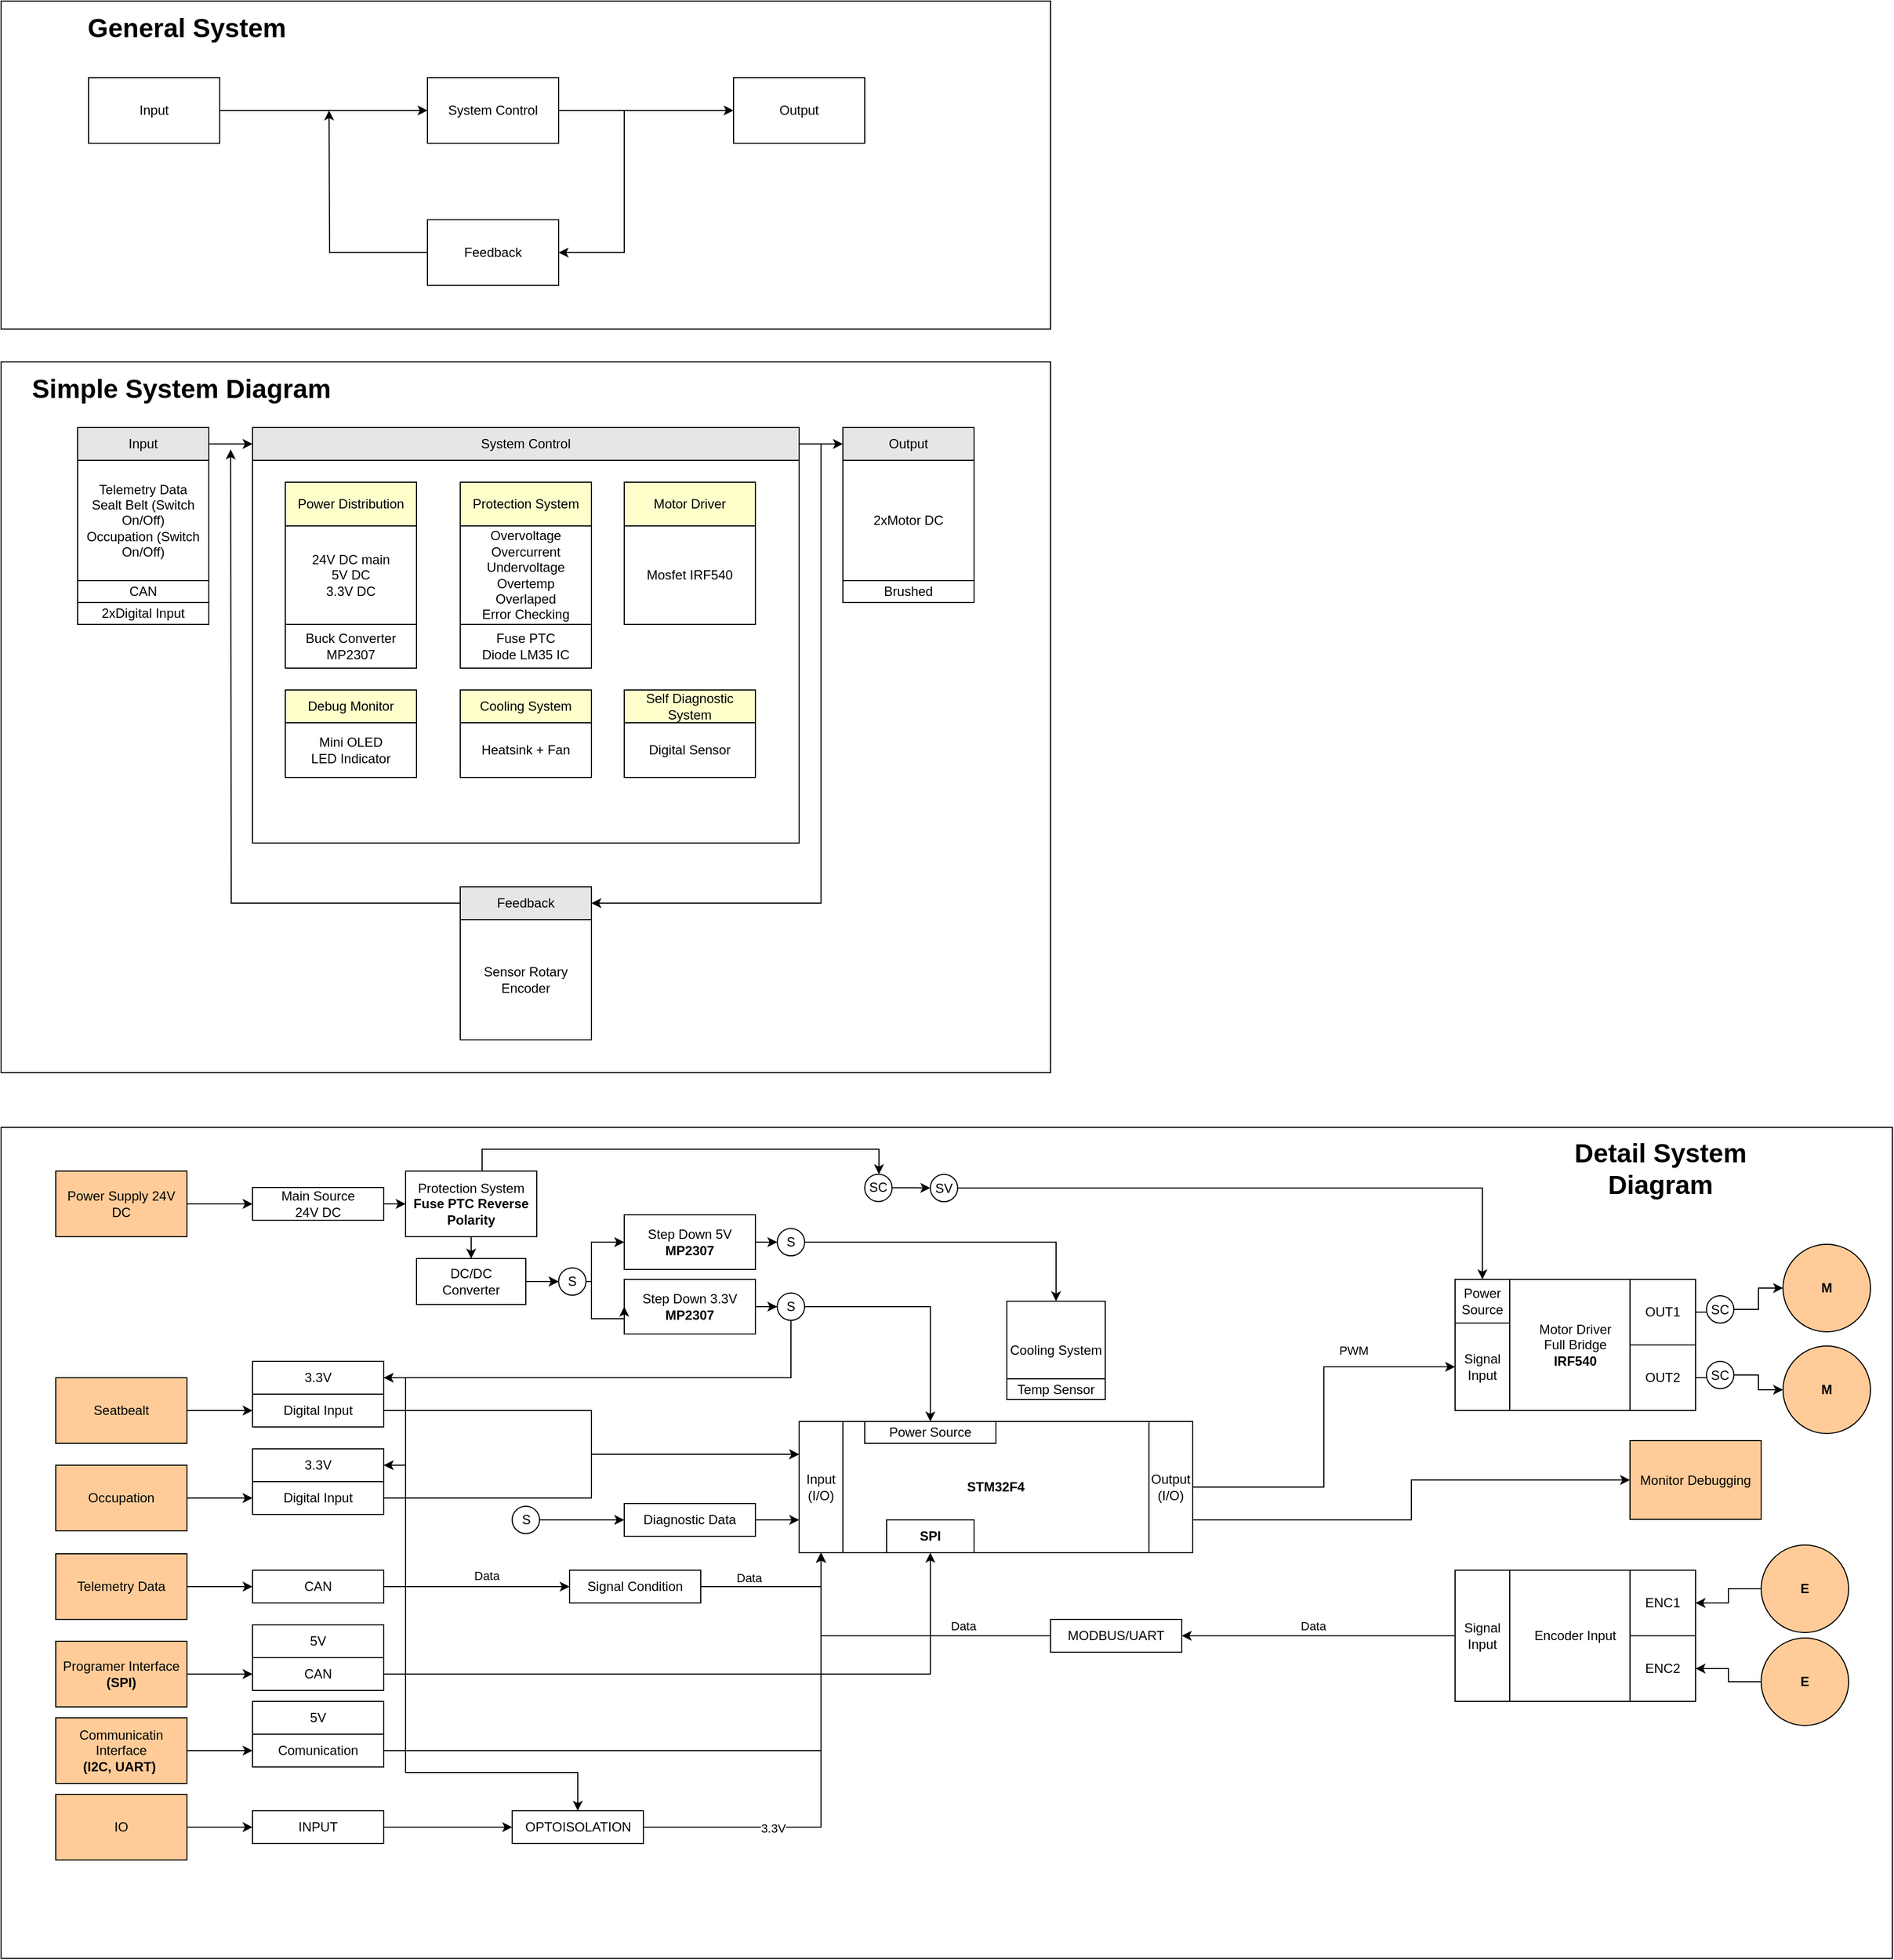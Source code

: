 <mxfile version="28.0.6">
  <diagram name="Page-1" id="41Ni5jZukup1uCENaV6l">
    <mxGraphModel dx="1665" dy="777" grid="1" gridSize="10" guides="1" tooltips="1" connect="1" arrows="1" fold="1" page="1" pageScale="1" pageWidth="850" pageHeight="1100" math="0" shadow="0">
      <root>
        <mxCell id="0" />
        <mxCell id="1" parent="0" />
        <mxCell id="dQ-UanCfNuNo6SUK2G3S-51" value="" style="rounded=0;whiteSpace=wrap;html=1;movable=0;resizable=0;rotatable=0;deletable=0;editable=0;locked=1;connectable=0;" parent="1" vertex="1">
          <mxGeometry y="1030" width="1730" height="760" as="geometry" />
        </mxCell>
        <mxCell id="dQ-UanCfNuNo6SUK2G3S-48" value="" style="rounded=0;whiteSpace=wrap;html=1;" parent="1" vertex="1">
          <mxGeometry width="960" height="300" as="geometry" />
        </mxCell>
        <mxCell id="dQ-UanCfNuNo6SUK2G3S-47" value="" style="rounded=0;whiteSpace=wrap;html=1;" parent="1" vertex="1">
          <mxGeometry y="330" width="960" height="650" as="geometry" />
        </mxCell>
        <mxCell id="dQ-UanCfNuNo6SUK2G3S-27" value="" style="rounded=0;whiteSpace=wrap;html=1;" parent="1" vertex="1">
          <mxGeometry x="230" y="420" width="500" height="350" as="geometry" />
        </mxCell>
        <mxCell id="dQ-UanCfNuNo6SUK2G3S-7" value="" style="edgeStyle=orthogonalEdgeStyle;rounded=0;orthogonalLoop=1;jettySize=auto;html=1;" parent="1" source="dQ-UanCfNuNo6SUK2G3S-1" target="dQ-UanCfNuNo6SUK2G3S-2" edge="1">
          <mxGeometry relative="1" as="geometry" />
        </mxCell>
        <mxCell id="dQ-UanCfNuNo6SUK2G3S-1" value="Input" style="rounded=0;whiteSpace=wrap;html=1;" parent="1" vertex="1">
          <mxGeometry x="80" y="70" width="120" height="60" as="geometry" />
        </mxCell>
        <mxCell id="dQ-UanCfNuNo6SUK2G3S-8" value="" style="edgeStyle=orthogonalEdgeStyle;rounded=0;orthogonalLoop=1;jettySize=auto;html=1;" parent="1" source="dQ-UanCfNuNo6SUK2G3S-2" target="dQ-UanCfNuNo6SUK2G3S-4" edge="1">
          <mxGeometry relative="1" as="geometry" />
        </mxCell>
        <mxCell id="dQ-UanCfNuNo6SUK2G3S-9" style="edgeStyle=orthogonalEdgeStyle;rounded=0;orthogonalLoop=1;jettySize=auto;html=1;entryX=1;entryY=0.5;entryDx=0;entryDy=0;" parent="1" source="dQ-UanCfNuNo6SUK2G3S-2" target="dQ-UanCfNuNo6SUK2G3S-3" edge="1">
          <mxGeometry relative="1" as="geometry">
            <Array as="points">
              <mxPoint x="570" y="100" />
              <mxPoint x="570" y="230" />
            </Array>
          </mxGeometry>
        </mxCell>
        <mxCell id="dQ-UanCfNuNo6SUK2G3S-2" value="System Control" style="rounded=0;whiteSpace=wrap;html=1;" parent="1" vertex="1">
          <mxGeometry x="390" y="70" width="120" height="60" as="geometry" />
        </mxCell>
        <mxCell id="dQ-UanCfNuNo6SUK2G3S-10" style="edgeStyle=orthogonalEdgeStyle;rounded=0;orthogonalLoop=1;jettySize=auto;html=1;" parent="1" source="dQ-UanCfNuNo6SUK2G3S-3" edge="1">
          <mxGeometry relative="1" as="geometry">
            <mxPoint x="300" y="100" as="targetPoint" />
          </mxGeometry>
        </mxCell>
        <mxCell id="dQ-UanCfNuNo6SUK2G3S-3" value="Feedback" style="rounded=0;whiteSpace=wrap;html=1;" parent="1" vertex="1">
          <mxGeometry x="390" y="200" width="120" height="60" as="geometry" />
        </mxCell>
        <mxCell id="dQ-UanCfNuNo6SUK2G3S-4" value="Output" style="rounded=0;whiteSpace=wrap;html=1;" parent="1" vertex="1">
          <mxGeometry x="670" y="70" width="120" height="60" as="geometry" />
        </mxCell>
        <mxCell id="dQ-UanCfNuNo6SUK2G3S-41" style="edgeStyle=orthogonalEdgeStyle;rounded=0;orthogonalLoop=1;jettySize=auto;html=1;entryX=0;entryY=0.5;entryDx=0;entryDy=0;" parent="1" source="dQ-UanCfNuNo6SUK2G3S-11" target="dQ-UanCfNuNo6SUK2G3S-17" edge="1">
          <mxGeometry relative="1" as="geometry" />
        </mxCell>
        <mxCell id="dQ-UanCfNuNo6SUK2G3S-11" value="Input" style="rounded=0;whiteSpace=wrap;html=1;fillColor=#E6E6E6;" parent="1" vertex="1">
          <mxGeometry x="70" y="390" width="120" height="30" as="geometry" />
        </mxCell>
        <mxCell id="dQ-UanCfNuNo6SUK2G3S-12" value="Telemetry Data&lt;div&gt;&lt;div&gt;Sealt Belt (Switch On/Off)&lt;/div&gt;&lt;div&gt;Occupation (Switch On/Off)&lt;/div&gt;&lt;/div&gt;" style="rounded=0;whiteSpace=wrap;html=1;" parent="1" vertex="1">
          <mxGeometry x="70" y="420" width="120" height="110" as="geometry" />
        </mxCell>
        <mxCell id="dQ-UanCfNuNo6SUK2G3S-16" value="CAN" style="rounded=0;whiteSpace=wrap;html=1;" parent="1" vertex="1">
          <mxGeometry x="70" y="530" width="120" height="20" as="geometry" />
        </mxCell>
        <mxCell id="dQ-UanCfNuNo6SUK2G3S-42" style="edgeStyle=orthogonalEdgeStyle;rounded=0;orthogonalLoop=1;jettySize=auto;html=1;entryX=0;entryY=0.5;entryDx=0;entryDy=0;" parent="1" source="dQ-UanCfNuNo6SUK2G3S-17" target="dQ-UanCfNuNo6SUK2G3S-33" edge="1">
          <mxGeometry relative="1" as="geometry" />
        </mxCell>
        <mxCell id="dQ-UanCfNuNo6SUK2G3S-43" style="edgeStyle=orthogonalEdgeStyle;rounded=0;orthogonalLoop=1;jettySize=auto;html=1;entryX=1;entryY=0.5;entryDx=0;entryDy=0;" parent="1" source="dQ-UanCfNuNo6SUK2G3S-17" target="dQ-UanCfNuNo6SUK2G3S-37" edge="1">
          <mxGeometry relative="1" as="geometry">
            <Array as="points">
              <mxPoint x="750" y="405" />
              <mxPoint x="750" y="825" />
            </Array>
          </mxGeometry>
        </mxCell>
        <mxCell id="dQ-UanCfNuNo6SUK2G3S-17" value="System Control" style="rounded=0;whiteSpace=wrap;html=1;fillColor=#E6E6E6;" parent="1" vertex="1">
          <mxGeometry x="230" y="390" width="500" height="30" as="geometry" />
        </mxCell>
        <mxCell id="dQ-UanCfNuNo6SUK2G3S-19" value="Protection System" style="rounded=0;whiteSpace=wrap;html=1;fillColor=#FFFFCC;" parent="1" vertex="1">
          <mxGeometry x="420" y="440" width="120" height="40" as="geometry" />
        </mxCell>
        <mxCell id="dQ-UanCfNuNo6SUK2G3S-22" value="Power Distribution" style="rounded=0;whiteSpace=wrap;html=1;fillColor=#FFFFCC;" parent="1" vertex="1">
          <mxGeometry x="260" y="440" width="120" height="40" as="geometry" />
        </mxCell>
        <mxCell id="dQ-UanCfNuNo6SUK2G3S-23" value="Motor Driver" style="rounded=0;whiteSpace=wrap;html=1;fillColor=#FFFFCC;" parent="1" vertex="1">
          <mxGeometry x="570" y="440" width="120" height="40" as="geometry" />
        </mxCell>
        <mxCell id="dQ-UanCfNuNo6SUK2G3S-24" value="Overvoltage&lt;div&gt;Overcurrent&lt;/div&gt;&lt;div&gt;Undervoltage&lt;/div&gt;&lt;div&gt;Overtemp&lt;/div&gt;&lt;div&gt;Overlaped&lt;/div&gt;&lt;div&gt;Error Checking&lt;/div&gt;" style="rounded=0;whiteSpace=wrap;html=1;" parent="1" vertex="1">
          <mxGeometry x="420" y="480" width="120" height="90" as="geometry" />
        </mxCell>
        <mxCell id="dQ-UanCfNuNo6SUK2G3S-25" value="24V DC main&lt;div&gt;5V DC&lt;/div&gt;&lt;div&gt;3.3V DC&lt;/div&gt;" style="rounded=0;whiteSpace=wrap;html=1;" parent="1" vertex="1">
          <mxGeometry x="260" y="480" width="120" height="90" as="geometry" />
        </mxCell>
        <mxCell id="dQ-UanCfNuNo6SUK2G3S-26" value="Mosfet IRF540" style="rounded=0;whiteSpace=wrap;html=1;" parent="1" vertex="1">
          <mxGeometry x="570" y="480" width="120" height="90" as="geometry" />
        </mxCell>
        <mxCell id="dQ-UanCfNuNo6SUK2G3S-28" value="Buck Converter&lt;div&gt;MP2307&lt;/div&gt;" style="rounded=0;whiteSpace=wrap;html=1;" parent="1" vertex="1">
          <mxGeometry x="260" y="570" width="120" height="40" as="geometry" />
        </mxCell>
        <mxCell id="dQ-UanCfNuNo6SUK2G3S-29" value="Fuse PTC Diode&amp;nbsp;LM35 IC" style="rounded=0;whiteSpace=wrap;html=1;" parent="1" vertex="1">
          <mxGeometry x="420" y="570" width="120" height="40" as="geometry" />
        </mxCell>
        <mxCell id="dQ-UanCfNuNo6SUK2G3S-30" value="2xDigital Input" style="rounded=0;whiteSpace=wrap;html=1;" parent="1" vertex="1">
          <mxGeometry x="70" y="550" width="120" height="20" as="geometry" />
        </mxCell>
        <mxCell id="dQ-UanCfNuNo6SUK2G3S-31" value="Debug Monitor" style="rounded=0;whiteSpace=wrap;html=1;fillColor=#FFFFCC;" parent="1" vertex="1">
          <mxGeometry x="260" y="630" width="120" height="30" as="geometry" />
        </mxCell>
        <mxCell id="dQ-UanCfNuNo6SUK2G3S-32" value="Mini OLED&lt;div&gt;LED Indicator&lt;/div&gt;" style="rounded=0;whiteSpace=wrap;html=1;" parent="1" vertex="1">
          <mxGeometry x="260" y="660" width="120" height="50" as="geometry" />
        </mxCell>
        <mxCell id="dQ-UanCfNuNo6SUK2G3S-33" value="Output" style="rounded=0;whiteSpace=wrap;html=1;fillColor=#E6E6E6;" parent="1" vertex="1">
          <mxGeometry x="770" y="390" width="120" height="30" as="geometry" />
        </mxCell>
        <mxCell id="dQ-UanCfNuNo6SUK2G3S-34" value="2xMotor DC" style="rounded=0;whiteSpace=wrap;html=1;" parent="1" vertex="1">
          <mxGeometry x="770" y="420" width="120" height="110" as="geometry" />
        </mxCell>
        <mxCell id="dQ-UanCfNuNo6SUK2G3S-35" value="Brushed" style="rounded=0;whiteSpace=wrap;html=1;" parent="1" vertex="1">
          <mxGeometry x="770" y="530" width="120" height="20" as="geometry" />
        </mxCell>
        <mxCell id="dQ-UanCfNuNo6SUK2G3S-44" style="edgeStyle=orthogonalEdgeStyle;rounded=0;orthogonalLoop=1;jettySize=auto;html=1;" parent="1" source="dQ-UanCfNuNo6SUK2G3S-37" edge="1">
          <mxGeometry relative="1" as="geometry">
            <mxPoint x="210" y="410" as="targetPoint" />
          </mxGeometry>
        </mxCell>
        <mxCell id="dQ-UanCfNuNo6SUK2G3S-37" value="Feedback" style="rounded=0;whiteSpace=wrap;html=1;fillColor=#E6E6E6;" parent="1" vertex="1">
          <mxGeometry x="420" y="810" width="120" height="30" as="geometry" />
        </mxCell>
        <mxCell id="dQ-UanCfNuNo6SUK2G3S-38" value="Sensor Rotary Encoder" style="rounded=0;whiteSpace=wrap;html=1;" parent="1" vertex="1">
          <mxGeometry x="420" y="840" width="120" height="110" as="geometry" />
        </mxCell>
        <mxCell id="dQ-UanCfNuNo6SUK2G3S-45" value="Cooling System" style="rounded=0;whiteSpace=wrap;html=1;fillColor=#FFFFCC;" parent="1" vertex="1">
          <mxGeometry x="420" y="630" width="120" height="30" as="geometry" />
        </mxCell>
        <mxCell id="dQ-UanCfNuNo6SUK2G3S-46" value="Heatsink + Fan" style="rounded=0;whiteSpace=wrap;html=1;" parent="1" vertex="1">
          <mxGeometry x="420" y="660" width="120" height="50" as="geometry" />
        </mxCell>
        <mxCell id="dQ-UanCfNuNo6SUK2G3S-49" value="&lt;font style=&quot;font-size: 24px;&quot;&gt;General System&lt;/font&gt;" style="text;html=1;align=center;verticalAlign=middle;whiteSpace=wrap;rounded=0;fontStyle=1" parent="1" vertex="1">
          <mxGeometry x="30" y="10" width="280" height="30" as="geometry" />
        </mxCell>
        <mxCell id="dQ-UanCfNuNo6SUK2G3S-50" value="&lt;font style=&quot;font-size: 24px;&quot;&gt;Simple System Diagram&lt;/font&gt;" style="text;html=1;align=center;verticalAlign=middle;whiteSpace=wrap;rounded=0;fontStyle=1" parent="1" vertex="1">
          <mxGeometry x="10" y="340" width="310" height="30" as="geometry" />
        </mxCell>
        <mxCell id="dQ-UanCfNuNo6SUK2G3S-52" value="&lt;font style=&quot;font-size: 24px;&quot;&gt;Detail System Diagram&lt;/font&gt;" style="text;html=1;align=center;verticalAlign=middle;whiteSpace=wrap;rounded=0;fontStyle=1" parent="1" vertex="1">
          <mxGeometry x="1418" y="1035" width="200" height="65" as="geometry" />
        </mxCell>
        <mxCell id="R0GG1tXyhI_jwbyFTIlS-35" style="edgeStyle=orthogonalEdgeStyle;rounded=0;orthogonalLoop=1;jettySize=auto;html=1;entryX=0;entryY=0.25;entryDx=0;entryDy=0;" edge="1" parent="1" source="dQ-UanCfNuNo6SUK2G3S-53" target="dQ-UanCfNuNo6SUK2G3S-63">
          <mxGeometry relative="1" as="geometry" />
        </mxCell>
        <mxCell id="R0GG1tXyhI_jwbyFTIlS-36" style="edgeStyle=orthogonalEdgeStyle;rounded=0;orthogonalLoop=1;jettySize=auto;html=1;entryX=0;entryY=0.25;entryDx=0;entryDy=0;" edge="1" parent="1" source="dQ-UanCfNuNo6SUK2G3S-54" target="dQ-UanCfNuNo6SUK2G3S-63">
          <mxGeometry relative="1" as="geometry" />
        </mxCell>
        <mxCell id="dQ-UanCfNuNo6SUK2G3S-54" value="Digital Input" style="rounded=0;whiteSpace=wrap;html=1;" parent="1" vertex="1">
          <mxGeometry x="230" y="1354" width="120" height="30" as="geometry" />
        </mxCell>
        <mxCell id="dQ-UanCfNuNo6SUK2G3S-66" style="edgeStyle=orthogonalEdgeStyle;rounded=0;orthogonalLoop=1;jettySize=auto;html=1;" parent="1" source="dQ-UanCfNuNo6SUK2G3S-152" target="dQ-UanCfNuNo6SUK2G3S-63" edge="1">
          <mxGeometry relative="1" as="geometry" />
        </mxCell>
        <mxCell id="dQ-UanCfNuNo6SUK2G3S-157" value="Data" style="edgeLabel;html=1;align=center;verticalAlign=middle;resizable=0;points=[];" parent="dQ-UanCfNuNo6SUK2G3S-66" vertex="1" connectable="0">
          <mxGeometry x="-0.379" relative="1" as="geometry">
            <mxPoint y="-8" as="offset" />
          </mxGeometry>
        </mxCell>
        <mxCell id="dQ-UanCfNuNo6SUK2G3S-55" value="CAN" style="rounded=0;whiteSpace=wrap;html=1;" parent="1" vertex="1">
          <mxGeometry x="230" y="1435" width="120" height="30" as="geometry" />
        </mxCell>
        <mxCell id="dQ-UanCfNuNo6SUK2G3S-68" value="Main Source&lt;div&gt;24V DC&lt;/div&gt;" style="rounded=0;whiteSpace=wrap;html=1;" parent="1" vertex="1">
          <mxGeometry x="230" y="1085" width="120" height="30" as="geometry" />
        </mxCell>
        <mxCell id="dQ-UanCfNuNo6SUK2G3S-148" style="edgeStyle=orthogonalEdgeStyle;rounded=0;orthogonalLoop=1;jettySize=auto;html=1;entryX=0.5;entryY=0;entryDx=0;entryDy=0;" parent="1" source="dQ-UanCfNuNo6SUK2G3S-193" target="dQ-UanCfNuNo6SUK2G3S-146" edge="1">
          <mxGeometry relative="1" as="geometry" />
        </mxCell>
        <mxCell id="dQ-UanCfNuNo6SUK2G3S-198" style="edgeStyle=orthogonalEdgeStyle;rounded=0;orthogonalLoop=1;jettySize=auto;html=1;entryX=0;entryY=0.5;entryDx=0;entryDy=0;" parent="1" source="dQ-UanCfNuNo6SUK2G3S-69" target="dQ-UanCfNuNo6SUK2G3S-193" edge="1">
          <mxGeometry relative="1" as="geometry" />
        </mxCell>
        <mxCell id="dQ-UanCfNuNo6SUK2G3S-69" value="Step Down 5V&lt;div&gt;&lt;b&gt;MP2307&lt;/b&gt;&lt;/div&gt;" style="rounded=0;whiteSpace=wrap;html=1;" parent="1" vertex="1">
          <mxGeometry x="570" y="1110" width="120" height="50" as="geometry" />
        </mxCell>
        <mxCell id="R0GG1tXyhI_jwbyFTIlS-51" value="" style="edgeStyle=orthogonalEdgeStyle;rounded=0;orthogonalLoop=1;jettySize=auto;html=1;" edge="1" parent="1" source="dQ-UanCfNuNo6SUK2G3S-70" target="R0GG1tXyhI_jwbyFTIlS-47">
          <mxGeometry relative="1" as="geometry" />
        </mxCell>
        <mxCell id="dQ-UanCfNuNo6SUK2G3S-70" value="Step Down 3.3V&lt;div&gt;&lt;b&gt;MP2307&lt;/b&gt;&lt;/div&gt;" style="rounded=0;whiteSpace=wrap;html=1;" parent="1" vertex="1">
          <mxGeometry x="570" y="1169" width="120" height="50" as="geometry" />
        </mxCell>
        <mxCell id="dQ-UanCfNuNo6SUK2G3S-75" value="" style="group" parent="1" vertex="1" connectable="0">
          <mxGeometry x="730" y="1299" width="360" height="120" as="geometry" />
        </mxCell>
        <mxCell id="dQ-UanCfNuNo6SUK2G3S-60" value="&lt;b&gt;STM32F4&lt;/b&gt;" style="rounded=0;whiteSpace=wrap;html=1;" parent="dQ-UanCfNuNo6SUK2G3S-75" vertex="1">
          <mxGeometry width="360" height="120" as="geometry" />
        </mxCell>
        <mxCell id="dQ-UanCfNuNo6SUK2G3S-63" value="Input (I/O)" style="rounded=0;whiteSpace=wrap;html=1;" parent="dQ-UanCfNuNo6SUK2G3S-75" vertex="1">
          <mxGeometry width="40" height="120" as="geometry" />
        </mxCell>
        <mxCell id="dQ-UanCfNuNo6SUK2G3S-64" value="Output (I/O)" style="rounded=0;whiteSpace=wrap;html=1;" parent="dQ-UanCfNuNo6SUK2G3S-75" vertex="1">
          <mxGeometry x="320" width="40" height="120" as="geometry" />
        </mxCell>
        <mxCell id="dQ-UanCfNuNo6SUK2G3S-67" value="Power Source" style="rounded=0;whiteSpace=wrap;html=1;" parent="dQ-UanCfNuNo6SUK2G3S-75" vertex="1">
          <mxGeometry x="60" width="120" height="20" as="geometry" />
        </mxCell>
        <mxCell id="dQ-UanCfNuNo6SUK2G3S-179" value="&lt;b&gt;SPI&lt;/b&gt;" style="rounded=0;whiteSpace=wrap;html=1;" parent="dQ-UanCfNuNo6SUK2G3S-75" vertex="1">
          <mxGeometry x="80" y="90" width="80" height="30" as="geometry" />
        </mxCell>
        <mxCell id="dQ-UanCfNuNo6SUK2G3S-90" value="" style="group" parent="1" vertex="1" connectable="0">
          <mxGeometry x="1330" y="1169" width="220" height="120" as="geometry" />
        </mxCell>
        <mxCell id="dQ-UanCfNuNo6SUK2G3S-78" value="Motor Driver&lt;div&gt;Full Bridge&lt;/div&gt;&lt;div&gt;&lt;b&gt;IRF540&lt;/b&gt;&lt;/div&gt;" style="rounded=0;whiteSpace=wrap;html=1;" parent="dQ-UanCfNuNo6SUK2G3S-90" vertex="1">
          <mxGeometry width="220" height="120" as="geometry" />
        </mxCell>
        <mxCell id="dQ-UanCfNuNo6SUK2G3S-86" value="OUT1" style="whiteSpace=wrap;html=1;aspect=fixed;" parent="dQ-UanCfNuNo6SUK2G3S-90" vertex="1">
          <mxGeometry x="160" width="60" height="60" as="geometry" />
        </mxCell>
        <mxCell id="dQ-UanCfNuNo6SUK2G3S-87" value="OUT2" style="whiteSpace=wrap;html=1;aspect=fixed;" parent="dQ-UanCfNuNo6SUK2G3S-90" vertex="1">
          <mxGeometry x="160" y="60" width="60" height="60" as="geometry" />
        </mxCell>
        <mxCell id="dQ-UanCfNuNo6SUK2G3S-88" value="Signal Input" style="rounded=0;whiteSpace=wrap;html=1;" parent="dQ-UanCfNuNo6SUK2G3S-90" vertex="1">
          <mxGeometry y="40" width="50" height="80" as="geometry" />
        </mxCell>
        <mxCell id="dQ-UanCfNuNo6SUK2G3S-89" value="Power Source" style="rounded=0;whiteSpace=wrap;html=1;" parent="dQ-UanCfNuNo6SUK2G3S-90" vertex="1">
          <mxGeometry width="50" height="40" as="geometry" />
        </mxCell>
        <mxCell id="dQ-UanCfNuNo6SUK2G3S-103" value="" style="edgeStyle=orthogonalEdgeStyle;rounded=0;orthogonalLoop=1;jettySize=auto;html=1;" parent="1" source="dQ-UanCfNuNo6SUK2G3S-68" target="dQ-UanCfNuNo6SUK2G3S-104" edge="1">
          <mxGeometry relative="1" as="geometry">
            <mxPoint x="350" y="1135" as="sourcePoint" />
            <mxPoint x="520" y="1135" as="targetPoint" />
          </mxGeometry>
        </mxCell>
        <mxCell id="R0GG1tXyhI_jwbyFTIlS-8" style="edgeStyle=orthogonalEdgeStyle;rounded=0;orthogonalLoop=1;jettySize=auto;html=1;entryX=0.5;entryY=0;entryDx=0;entryDy=0;" edge="1" parent="1" source="dQ-UanCfNuNo6SUK2G3S-104" target="R0GG1tXyhI_jwbyFTIlS-7">
          <mxGeometry relative="1" as="geometry" />
        </mxCell>
        <mxCell id="dQ-UanCfNuNo6SUK2G3S-104" value="Protection System&lt;div&gt;&lt;b&gt;Fuse PTC Reverse Polarity&lt;/b&gt;&lt;/div&gt;" style="rounded=0;whiteSpace=wrap;html=1;" parent="1" vertex="1">
          <mxGeometry x="370" y="1070" width="120" height="60" as="geometry" />
        </mxCell>
        <mxCell id="dQ-UanCfNuNo6SUK2G3S-118" style="edgeStyle=orthogonalEdgeStyle;rounded=0;orthogonalLoop=1;jettySize=auto;html=1;exitX=0;exitY=0.5;exitDx=0;exitDy=0;" parent="1" source="dQ-UanCfNuNo6SUK2G3S-107" target="dQ-UanCfNuNo6SUK2G3S-63" edge="1">
          <mxGeometry relative="1" as="geometry" />
        </mxCell>
        <mxCell id="dQ-UanCfNuNo6SUK2G3S-155" value="Data" style="edgeLabel;html=1;align=center;verticalAlign=middle;resizable=0;points=[];" parent="dQ-UanCfNuNo6SUK2G3S-118" vertex="1" connectable="0">
          <mxGeometry x="-0.251" y="4" relative="1" as="geometry">
            <mxPoint x="27" y="-13" as="offset" />
          </mxGeometry>
        </mxCell>
        <mxCell id="dQ-UanCfNuNo6SUK2G3S-107" value="MODBUS/UART" style="rounded=0;whiteSpace=wrap;html=1;" parent="1" vertex="1">
          <mxGeometry x="960" y="1480" width="120" height="30" as="geometry" />
        </mxCell>
        <mxCell id="dQ-UanCfNuNo6SUK2G3S-122" value="" style="group" parent="1" vertex="1" connectable="0">
          <mxGeometry x="1330" y="1435" width="220" height="120" as="geometry" />
        </mxCell>
        <mxCell id="dQ-UanCfNuNo6SUK2G3S-123" value="Encoder Input" style="rounded=0;whiteSpace=wrap;html=1;" parent="dQ-UanCfNuNo6SUK2G3S-122" vertex="1">
          <mxGeometry width="220" height="120" as="geometry" />
        </mxCell>
        <mxCell id="dQ-UanCfNuNo6SUK2G3S-124" value="ENC1" style="whiteSpace=wrap;html=1;aspect=fixed;" parent="dQ-UanCfNuNo6SUK2G3S-122" vertex="1">
          <mxGeometry x="160" width="60" height="60" as="geometry" />
        </mxCell>
        <mxCell id="dQ-UanCfNuNo6SUK2G3S-125" value="ENC2" style="whiteSpace=wrap;html=1;aspect=fixed;" parent="dQ-UanCfNuNo6SUK2G3S-122" vertex="1">
          <mxGeometry x="160" y="60" width="60" height="60" as="geometry" />
        </mxCell>
        <mxCell id="dQ-UanCfNuNo6SUK2G3S-126" value="Signal Input" style="rounded=0;whiteSpace=wrap;html=1;" parent="dQ-UanCfNuNo6SUK2G3S-122" vertex="1">
          <mxGeometry width="50" height="120" as="geometry" />
        </mxCell>
        <mxCell id="dQ-UanCfNuNo6SUK2G3S-131" style="edgeStyle=orthogonalEdgeStyle;rounded=0;orthogonalLoop=1;jettySize=auto;html=1;exitX=0;exitY=0.5;exitDx=0;exitDy=0;" parent="1" source="dQ-UanCfNuNo6SUK2G3S-126" target="dQ-UanCfNuNo6SUK2G3S-107" edge="1">
          <mxGeometry relative="1" as="geometry" />
        </mxCell>
        <mxCell id="dQ-UanCfNuNo6SUK2G3S-156" value="Data" style="edgeLabel;html=1;align=center;verticalAlign=middle;resizable=0;points=[];" parent="dQ-UanCfNuNo6SUK2G3S-131" vertex="1" connectable="0">
          <mxGeometry x="0.039" y="-1" relative="1" as="geometry">
            <mxPoint y="-8" as="offset" />
          </mxGeometry>
        </mxCell>
        <mxCell id="dQ-UanCfNuNo6SUK2G3S-132" value="M" style="ellipse;whiteSpace=wrap;html=1;aspect=fixed;fontStyle=1;fillColor=#FFCC99;" parent="1" vertex="1">
          <mxGeometry x="1630" y="1137" width="80" height="80" as="geometry" />
        </mxCell>
        <mxCell id="dQ-UanCfNuNo6SUK2G3S-135" value="M" style="ellipse;whiteSpace=wrap;html=1;aspect=fixed;fontStyle=1;fillColor=#FFCC99;" parent="1" vertex="1">
          <mxGeometry x="1630" y="1230" width="80" height="80" as="geometry" />
        </mxCell>
        <mxCell id="dQ-UanCfNuNo6SUK2G3S-138" style="edgeStyle=orthogonalEdgeStyle;rounded=0;orthogonalLoop=1;jettySize=auto;html=1;entryX=1;entryY=0.5;entryDx=0;entryDy=0;" parent="1" source="dQ-UanCfNuNo6SUK2G3S-136" target="dQ-UanCfNuNo6SUK2G3S-124" edge="1">
          <mxGeometry relative="1" as="geometry" />
        </mxCell>
        <mxCell id="dQ-UanCfNuNo6SUK2G3S-136" value="E" style="ellipse;whiteSpace=wrap;html=1;aspect=fixed;fontStyle=1;fillColor=#FFCC99;" parent="1" vertex="1">
          <mxGeometry x="1610" y="1412" width="80" height="80" as="geometry" />
        </mxCell>
        <mxCell id="dQ-UanCfNuNo6SUK2G3S-139" style="edgeStyle=orthogonalEdgeStyle;rounded=0;orthogonalLoop=1;jettySize=auto;html=1;exitX=0;exitY=0.5;exitDx=0;exitDy=0;entryX=1;entryY=0.5;entryDx=0;entryDy=0;" parent="1" source="dQ-UanCfNuNo6SUK2G3S-137" target="dQ-UanCfNuNo6SUK2G3S-125" edge="1">
          <mxGeometry relative="1" as="geometry" />
        </mxCell>
        <mxCell id="dQ-UanCfNuNo6SUK2G3S-137" value="E" style="ellipse;whiteSpace=wrap;html=1;aspect=fixed;fontStyle=1;fillColor=#FFCC99;" parent="1" vertex="1">
          <mxGeometry x="1610" y="1497" width="80" height="80" as="geometry" />
        </mxCell>
        <mxCell id="dQ-UanCfNuNo6SUK2G3S-142" style="edgeStyle=orthogonalEdgeStyle;rounded=0;orthogonalLoop=1;jettySize=auto;html=1;" parent="1" source="R0GG1tXyhI_jwbyFTIlS-38" target="dQ-UanCfNuNo6SUK2G3S-132" edge="1">
          <mxGeometry relative="1" as="geometry" />
        </mxCell>
        <mxCell id="dQ-UanCfNuNo6SUK2G3S-143" style="edgeStyle=orthogonalEdgeStyle;rounded=0;orthogonalLoop=1;jettySize=auto;html=1;" parent="1" source="R0GG1tXyhI_jwbyFTIlS-40" target="dQ-UanCfNuNo6SUK2G3S-135" edge="1">
          <mxGeometry relative="1" as="geometry">
            <mxPoint x="1790" y="1369" as="targetPoint" />
          </mxGeometry>
        </mxCell>
        <mxCell id="dQ-UanCfNuNo6SUK2G3S-150" value="" style="group" parent="1" vertex="1" connectable="0">
          <mxGeometry x="920" y="1189" width="90" height="90" as="geometry" />
        </mxCell>
        <mxCell id="dQ-UanCfNuNo6SUK2G3S-146" value="Cooling System" style="whiteSpace=wrap;html=1;aspect=fixed;" parent="dQ-UanCfNuNo6SUK2G3S-150" vertex="1">
          <mxGeometry width="90" height="90" as="geometry" />
        </mxCell>
        <mxCell id="dQ-UanCfNuNo6SUK2G3S-149" value="Temp Sensor" style="rounded=0;whiteSpace=wrap;html=1;" parent="dQ-UanCfNuNo6SUK2G3S-150" vertex="1">
          <mxGeometry y="71" width="90" height="19" as="geometry" />
        </mxCell>
        <mxCell id="dQ-UanCfNuNo6SUK2G3S-153" value="" style="edgeStyle=orthogonalEdgeStyle;rounded=0;orthogonalLoop=1;jettySize=auto;html=1;" parent="1" source="dQ-UanCfNuNo6SUK2G3S-55" target="dQ-UanCfNuNo6SUK2G3S-152" edge="1">
          <mxGeometry relative="1" as="geometry">
            <mxPoint x="350" y="1450" as="sourcePoint" />
            <mxPoint x="750" y="1419" as="targetPoint" />
          </mxGeometry>
        </mxCell>
        <mxCell id="dQ-UanCfNuNo6SUK2G3S-154" value="Data" style="edgeLabel;html=1;align=center;verticalAlign=middle;resizable=0;points=[];" parent="dQ-UanCfNuNo6SUK2G3S-153" vertex="1" connectable="0">
          <mxGeometry x="0.103" y="-1" relative="1" as="geometry">
            <mxPoint y="-11" as="offset" />
          </mxGeometry>
        </mxCell>
        <mxCell id="dQ-UanCfNuNo6SUK2G3S-152" value="Signal Condition" style="rounded=0;whiteSpace=wrap;html=1;" parent="1" vertex="1">
          <mxGeometry x="520" y="1435" width="120" height="30" as="geometry" />
        </mxCell>
        <mxCell id="dQ-UanCfNuNo6SUK2G3S-162" style="edgeStyle=orthogonalEdgeStyle;rounded=0;orthogonalLoop=1;jettySize=auto;html=1;" parent="1" source="dQ-UanCfNuNo6SUK2G3S-158" target="dQ-UanCfNuNo6SUK2G3S-68" edge="1">
          <mxGeometry relative="1" as="geometry" />
        </mxCell>
        <mxCell id="dQ-UanCfNuNo6SUK2G3S-158" value="Power Supply 24V DC" style="rounded=0;whiteSpace=wrap;html=1;fillColor=#FFCC99;" parent="1" vertex="1">
          <mxGeometry x="50" y="1070" width="120" height="60" as="geometry" />
        </mxCell>
        <mxCell id="dQ-UanCfNuNo6SUK2G3S-163" style="edgeStyle=orthogonalEdgeStyle;rounded=0;orthogonalLoop=1;jettySize=auto;html=1;entryX=0;entryY=0.5;entryDx=0;entryDy=0;" parent="1" source="dQ-UanCfNuNo6SUK2G3S-159" target="dQ-UanCfNuNo6SUK2G3S-53" edge="1">
          <mxGeometry relative="1" as="geometry">
            <mxPoint x="220" y="1300" as="targetPoint" />
          </mxGeometry>
        </mxCell>
        <mxCell id="dQ-UanCfNuNo6SUK2G3S-159" value="Seatbealt" style="rounded=0;whiteSpace=wrap;html=1;fillColor=#FFCC99;" parent="1" vertex="1">
          <mxGeometry x="50" y="1259" width="120" height="60" as="geometry" />
        </mxCell>
        <mxCell id="dQ-UanCfNuNo6SUK2G3S-164" style="edgeStyle=orthogonalEdgeStyle;rounded=0;orthogonalLoop=1;jettySize=auto;html=1;entryX=0;entryY=0.5;entryDx=0;entryDy=0;" parent="1" source="dQ-UanCfNuNo6SUK2G3S-160" target="dQ-UanCfNuNo6SUK2G3S-54" edge="1">
          <mxGeometry relative="1" as="geometry" />
        </mxCell>
        <mxCell id="dQ-UanCfNuNo6SUK2G3S-160" value="Occupation" style="rounded=0;whiteSpace=wrap;html=1;fillColor=#FFCC99;" parent="1" vertex="1">
          <mxGeometry x="50" y="1339" width="120" height="60" as="geometry" />
        </mxCell>
        <mxCell id="dQ-UanCfNuNo6SUK2G3S-171" style="edgeStyle=orthogonalEdgeStyle;rounded=0;orthogonalLoop=1;jettySize=auto;html=1;" parent="1" source="dQ-UanCfNuNo6SUK2G3S-161" target="dQ-UanCfNuNo6SUK2G3S-55" edge="1">
          <mxGeometry relative="1" as="geometry" />
        </mxCell>
        <mxCell id="dQ-UanCfNuNo6SUK2G3S-161" value="Telemetry Data" style="rounded=0;whiteSpace=wrap;html=1;fillColor=#FFCC99;" parent="1" vertex="1">
          <mxGeometry x="50" y="1420" width="120" height="60" as="geometry" />
        </mxCell>
        <mxCell id="dQ-UanCfNuNo6SUK2G3S-172" value="Monitor Debugging" style="rounded=0;whiteSpace=wrap;html=1;fillColor=#FFCC99;" parent="1" vertex="1">
          <mxGeometry x="1490" y="1316.5" width="120" height="72" as="geometry" />
        </mxCell>
        <mxCell id="R0GG1tXyhI_jwbyFTIlS-61" value="" style="edgeStyle=orthogonalEdgeStyle;rounded=0;orthogonalLoop=1;jettySize=auto;html=1;" edge="1" parent="1" source="dQ-UanCfNuNo6SUK2G3S-174" target="R0GG1tXyhI_jwbyFTIlS-54">
          <mxGeometry relative="1" as="geometry" />
        </mxCell>
        <mxCell id="dQ-UanCfNuNo6SUK2G3S-174" value="Programer Interface&lt;div&gt;&lt;b&gt;(SPI)&lt;/b&gt;&lt;/div&gt;" style="rounded=0;whiteSpace=wrap;html=1;fillColor=#FFCC99;" parent="1" vertex="1">
          <mxGeometry x="50" y="1500" width="120" height="60" as="geometry" />
        </mxCell>
        <mxCell id="dQ-UanCfNuNo6SUK2G3S-175" style="edgeStyle=orthogonalEdgeStyle;rounded=0;orthogonalLoop=1;jettySize=auto;html=1;exitX=1;exitY=0.75;exitDx=0;exitDy=0;entryX=0;entryY=0.5;entryDx=0;entryDy=0;" parent="1" source="dQ-UanCfNuNo6SUK2G3S-64" target="dQ-UanCfNuNo6SUK2G3S-172" edge="1">
          <mxGeometry relative="1" as="geometry" />
        </mxCell>
        <mxCell id="dQ-UanCfNuNo6SUK2G3S-183" value="Self Diagnostic System" style="rounded=0;whiteSpace=wrap;html=1;fillColor=#FFFFCC;" parent="1" vertex="1">
          <mxGeometry x="570" y="630" width="120" height="30" as="geometry" />
        </mxCell>
        <mxCell id="dQ-UanCfNuNo6SUK2G3S-184" value="Digital Sensor" style="rounded=0;whiteSpace=wrap;html=1;" parent="1" vertex="1">
          <mxGeometry x="570" y="660" width="120" height="50" as="geometry" />
        </mxCell>
        <mxCell id="dQ-UanCfNuNo6SUK2G3S-191" value="" style="edgeStyle=orthogonalEdgeStyle;rounded=0;orthogonalLoop=1;jettySize=auto;html=1;exitX=0.5;exitY=0;exitDx=0;exitDy=0;" parent="1" source="dQ-UanCfNuNo6SUK2G3S-104" target="dQ-UanCfNuNo6SUK2G3S-189" edge="1">
          <mxGeometry relative="1" as="geometry">
            <mxPoint x="440" y="1105" as="sourcePoint" />
            <mxPoint x="1285" y="1169" as="targetPoint" />
            <Array as="points">
              <mxPoint x="440" y="1050" />
              <mxPoint x="803" y="1050" />
            </Array>
          </mxGeometry>
        </mxCell>
        <mxCell id="dQ-UanCfNuNo6SUK2G3S-192" style="edgeStyle=orthogonalEdgeStyle;rounded=0;orthogonalLoop=1;jettySize=auto;html=1;" parent="1" source="R0GG1tXyhI_jwbyFTIlS-43" target="dQ-UanCfNuNo6SUK2G3S-89" edge="1">
          <mxGeometry relative="1" as="geometry" />
        </mxCell>
        <mxCell id="dQ-UanCfNuNo6SUK2G3S-189" value="SC" style="ellipse;whiteSpace=wrap;html=1;aspect=fixed;" parent="1" vertex="1">
          <mxGeometry x="790" y="1072.83" width="25" height="25" as="geometry" />
        </mxCell>
        <mxCell id="dQ-UanCfNuNo6SUK2G3S-193" value="S" style="ellipse;whiteSpace=wrap;html=1;aspect=fixed;" parent="1" vertex="1">
          <mxGeometry x="710" y="1122.5" width="25" height="25" as="geometry" />
        </mxCell>
        <mxCell id="dQ-UanCfNuNo6SUK2G3S-216" style="edgeStyle=orthogonalEdgeStyle;rounded=0;orthogonalLoop=1;jettySize=auto;html=1;entryX=0;entryY=0.75;entryDx=0;entryDy=0;" parent="1" source="dQ-UanCfNuNo6SUK2G3S-209" target="dQ-UanCfNuNo6SUK2G3S-63" edge="1">
          <mxGeometry relative="1" as="geometry" />
        </mxCell>
        <mxCell id="dQ-UanCfNuNo6SUK2G3S-209" value="Diagnostic Data" style="rounded=0;whiteSpace=wrap;html=1;" parent="1" vertex="1">
          <mxGeometry x="570" y="1374" width="120" height="30" as="geometry" />
        </mxCell>
        <mxCell id="dQ-UanCfNuNo6SUK2G3S-214" value="" style="edgeStyle=orthogonalEdgeStyle;rounded=0;orthogonalLoop=1;jettySize=auto;html=1;" parent="1" source="dQ-UanCfNuNo6SUK2G3S-212" target="dQ-UanCfNuNo6SUK2G3S-209" edge="1">
          <mxGeometry relative="1" as="geometry" />
        </mxCell>
        <mxCell id="dQ-UanCfNuNo6SUK2G3S-212" value="S" style="ellipse;whiteSpace=wrap;html=1;aspect=fixed;" parent="1" vertex="1">
          <mxGeometry x="467.5" y="1376.5" width="25" height="25" as="geometry" />
        </mxCell>
        <mxCell id="R0GG1tXyhI_jwbyFTIlS-3" style="edgeStyle=orthogonalEdgeStyle;rounded=0;orthogonalLoop=1;jettySize=auto;html=1;entryX=0;entryY=0.5;entryDx=0;entryDy=0;" edge="1" parent="1" source="dQ-UanCfNuNo6SUK2G3S-64" target="dQ-UanCfNuNo6SUK2G3S-88">
          <mxGeometry relative="1" as="geometry" />
        </mxCell>
        <mxCell id="R0GG1tXyhI_jwbyFTIlS-4" value="PWM" style="edgeLabel;html=1;align=center;verticalAlign=middle;resizable=0;points=[];" vertex="1" connectable="0" parent="R0GG1tXyhI_jwbyFTIlS-3">
          <mxGeometry x="0.469" y="-3" relative="1" as="geometry">
            <mxPoint y="-18" as="offset" />
          </mxGeometry>
        </mxCell>
        <mxCell id="R0GG1tXyhI_jwbyFTIlS-7" value="DC/DC&lt;div&gt;Co&lt;span style=&quot;background-color: transparent; color: light-dark(rgb(0, 0, 0), rgb(255, 255, 255));&quot;&gt;nverter&lt;/span&gt;&lt;/div&gt;" style="rounded=0;whiteSpace=wrap;html=1;" vertex="1" parent="1">
          <mxGeometry x="380" y="1150" width="100" height="42" as="geometry" />
        </mxCell>
        <mxCell id="R0GG1tXyhI_jwbyFTIlS-15" value="" style="edgeStyle=orthogonalEdgeStyle;rounded=0;orthogonalLoop=1;jettySize=auto;html=1;" edge="1" parent="1" source="R0GG1tXyhI_jwbyFTIlS-7" target="R0GG1tXyhI_jwbyFTIlS-14">
          <mxGeometry relative="1" as="geometry">
            <mxPoint x="490" y="1171" as="sourcePoint" />
            <mxPoint x="570" y="1205" as="targetPoint" />
          </mxGeometry>
        </mxCell>
        <mxCell id="R0GG1tXyhI_jwbyFTIlS-16" value="" style="edgeStyle=orthogonalEdgeStyle;rounded=0;orthogonalLoop=1;jettySize=auto;html=1;entryX=0;entryY=0.5;entryDx=0;entryDy=0;" edge="1" parent="1" source="R0GG1tXyhI_jwbyFTIlS-7" target="R0GG1tXyhI_jwbyFTIlS-14">
          <mxGeometry relative="1" as="geometry">
            <mxPoint x="480" y="1171" as="sourcePoint" />
            <mxPoint x="570" y="1135" as="targetPoint" />
          </mxGeometry>
        </mxCell>
        <mxCell id="R0GG1tXyhI_jwbyFTIlS-18" style="edgeStyle=orthogonalEdgeStyle;rounded=0;orthogonalLoop=1;jettySize=auto;html=1;entryX=0;entryY=0.5;entryDx=0;entryDy=0;" edge="1" parent="1" source="R0GG1tXyhI_jwbyFTIlS-14" target="dQ-UanCfNuNo6SUK2G3S-69">
          <mxGeometry relative="1" as="geometry">
            <Array as="points">
              <mxPoint x="540" y="1171" />
              <mxPoint x="540" y="1135" />
            </Array>
          </mxGeometry>
        </mxCell>
        <mxCell id="R0GG1tXyhI_jwbyFTIlS-19" style="edgeStyle=orthogonalEdgeStyle;rounded=0;orthogonalLoop=1;jettySize=auto;html=1;entryX=0;entryY=0.5;entryDx=0;entryDy=0;" edge="1" parent="1" source="R0GG1tXyhI_jwbyFTIlS-14" target="dQ-UanCfNuNo6SUK2G3S-70">
          <mxGeometry relative="1" as="geometry">
            <Array as="points">
              <mxPoint x="540" y="1171" />
              <mxPoint x="540" y="1205" />
            </Array>
          </mxGeometry>
        </mxCell>
        <mxCell id="R0GG1tXyhI_jwbyFTIlS-14" value="S" style="ellipse;whiteSpace=wrap;html=1;aspect=fixed;" vertex="1" parent="1">
          <mxGeometry x="510" y="1158.5" width="25" height="25" as="geometry" />
        </mxCell>
        <mxCell id="R0GG1tXyhI_jwbyFTIlS-69" style="edgeStyle=orthogonalEdgeStyle;rounded=0;orthogonalLoop=1;jettySize=auto;html=1;entryX=0.5;entryY=0;entryDx=0;entryDy=0;" edge="1" parent="1" source="R0GG1tXyhI_jwbyFTIlS-24" target="R0GG1tXyhI_jwbyFTIlS-65">
          <mxGeometry relative="1" as="geometry">
            <Array as="points">
              <mxPoint x="370" y="1339" />
              <mxPoint x="370" y="1620" />
              <mxPoint x="528" y="1620" />
            </Array>
          </mxGeometry>
        </mxCell>
        <mxCell id="R0GG1tXyhI_jwbyFTIlS-24" value="3.3V" style="rounded=0;whiteSpace=wrap;html=1;" vertex="1" parent="1">
          <mxGeometry x="230" y="1324" width="120" height="30" as="geometry" />
        </mxCell>
        <mxCell id="R0GG1tXyhI_jwbyFTIlS-30" style="edgeStyle=orthogonalEdgeStyle;rounded=0;orthogonalLoop=1;jettySize=auto;html=1;entryX=0.5;entryY=1;entryDx=0;entryDy=0;" edge="1" parent="1" source="R0GG1tXyhI_jwbyFTIlS-55" target="dQ-UanCfNuNo6SUK2G3S-63">
          <mxGeometry relative="1" as="geometry" />
        </mxCell>
        <mxCell id="R0GG1tXyhI_jwbyFTIlS-57" style="edgeStyle=orthogonalEdgeStyle;rounded=0;orthogonalLoop=1;jettySize=auto;html=1;entryX=0;entryY=0.5;entryDx=0;entryDy=0;" edge="1" parent="1" source="R0GG1tXyhI_jwbyFTIlS-25" target="R0GG1tXyhI_jwbyFTIlS-55">
          <mxGeometry relative="1" as="geometry" />
        </mxCell>
        <mxCell id="R0GG1tXyhI_jwbyFTIlS-25" value="Communicatin Interface&lt;div&gt;&lt;b&gt;(I2C, UART)&lt;/b&gt;&amp;nbsp;&lt;/div&gt;" style="rounded=0;whiteSpace=wrap;html=1;fillColor=#FFCC99;" vertex="1" parent="1">
          <mxGeometry x="50" y="1570" width="120" height="60" as="geometry" />
        </mxCell>
        <mxCell id="R0GG1tXyhI_jwbyFTIlS-31" style="edgeStyle=orthogonalEdgeStyle;rounded=0;orthogonalLoop=1;jettySize=auto;html=1;entryX=0.5;entryY=1;entryDx=0;entryDy=0;" edge="1" parent="1" source="R0GG1tXyhI_jwbyFTIlS-65" target="dQ-UanCfNuNo6SUK2G3S-63">
          <mxGeometry relative="1" as="geometry" />
        </mxCell>
        <mxCell id="R0GG1tXyhI_jwbyFTIlS-70" value="3.3V" style="edgeLabel;html=1;align=center;verticalAlign=middle;resizable=0;points=[];" vertex="1" connectable="0" parent="R0GG1tXyhI_jwbyFTIlS-31">
          <mxGeometry x="-0.427" y="-1" relative="1" as="geometry">
            <mxPoint as="offset" />
          </mxGeometry>
        </mxCell>
        <mxCell id="R0GG1tXyhI_jwbyFTIlS-60" style="edgeStyle=orthogonalEdgeStyle;rounded=0;orthogonalLoop=1;jettySize=auto;html=1;entryX=0;entryY=0.5;entryDx=0;entryDy=0;" edge="1" parent="1" source="R0GG1tXyhI_jwbyFTIlS-26" target="R0GG1tXyhI_jwbyFTIlS-58">
          <mxGeometry relative="1" as="geometry" />
        </mxCell>
        <mxCell id="R0GG1tXyhI_jwbyFTIlS-26" value="IO" style="rounded=0;whiteSpace=wrap;html=1;fillColor=#FFCC99;" vertex="1" parent="1">
          <mxGeometry x="50" y="1640" width="120" height="60" as="geometry" />
        </mxCell>
        <mxCell id="dQ-UanCfNuNo6SUK2G3S-53" value="Digital Input" style="rounded=0;whiteSpace=wrap;html=1;" parent="1" vertex="1">
          <mxGeometry x="230" y="1274" width="120" height="30" as="geometry" />
        </mxCell>
        <mxCell id="R0GG1tXyhI_jwbyFTIlS-68" style="edgeStyle=orthogonalEdgeStyle;rounded=0;orthogonalLoop=1;jettySize=auto;html=1;entryX=1;entryY=0.5;entryDx=0;entryDy=0;" edge="1" parent="1" source="R0GG1tXyhI_jwbyFTIlS-22" target="R0GG1tXyhI_jwbyFTIlS-24">
          <mxGeometry relative="1" as="geometry">
            <Array as="points">
              <mxPoint x="370" y="1259" />
              <mxPoint x="370" y="1339" />
            </Array>
          </mxGeometry>
        </mxCell>
        <mxCell id="R0GG1tXyhI_jwbyFTIlS-22" value="3.3V" style="rounded=0;whiteSpace=wrap;html=1;" vertex="1" parent="1">
          <mxGeometry x="230" y="1244" width="120" height="30" as="geometry" />
        </mxCell>
        <mxCell id="R0GG1tXyhI_jwbyFTIlS-39" value="" style="edgeStyle=orthogonalEdgeStyle;rounded=0;orthogonalLoop=1;jettySize=auto;html=1;" edge="1" parent="1" source="dQ-UanCfNuNo6SUK2G3S-86" target="R0GG1tXyhI_jwbyFTIlS-38">
          <mxGeometry relative="1" as="geometry">
            <mxPoint x="1550" y="1199" as="sourcePoint" />
            <mxPoint x="1608" y="1184" as="targetPoint" />
          </mxGeometry>
        </mxCell>
        <mxCell id="R0GG1tXyhI_jwbyFTIlS-38" value="SC" style="ellipse;whiteSpace=wrap;html=1;aspect=fixed;" vertex="1" parent="1">
          <mxGeometry x="1560" y="1184" width="25" height="25" as="geometry" />
        </mxCell>
        <mxCell id="R0GG1tXyhI_jwbyFTIlS-41" value="" style="edgeStyle=orthogonalEdgeStyle;rounded=0;orthogonalLoop=1;jettySize=auto;html=1;" edge="1" parent="1" source="dQ-UanCfNuNo6SUK2G3S-87" target="R0GG1tXyhI_jwbyFTIlS-40">
          <mxGeometry relative="1" as="geometry">
            <mxPoint x="1608" y="1269" as="targetPoint" />
            <mxPoint x="1550" y="1259" as="sourcePoint" />
          </mxGeometry>
        </mxCell>
        <mxCell id="R0GG1tXyhI_jwbyFTIlS-40" value="SC" style="ellipse;whiteSpace=wrap;html=1;aspect=fixed;" vertex="1" parent="1">
          <mxGeometry x="1560" y="1244" width="25" height="25" as="geometry" />
        </mxCell>
        <mxCell id="R0GG1tXyhI_jwbyFTIlS-44" value="" style="edgeStyle=orthogonalEdgeStyle;rounded=0;orthogonalLoop=1;jettySize=auto;html=1;" edge="1" parent="1" source="dQ-UanCfNuNo6SUK2G3S-189" target="R0GG1tXyhI_jwbyFTIlS-43">
          <mxGeometry relative="1" as="geometry">
            <mxPoint x="815" y="1085" as="sourcePoint" />
            <mxPoint x="1355" y="1169" as="targetPoint" />
          </mxGeometry>
        </mxCell>
        <mxCell id="R0GG1tXyhI_jwbyFTIlS-43" value="SV" style="ellipse;whiteSpace=wrap;html=1;aspect=fixed;" vertex="1" parent="1">
          <mxGeometry x="850" y="1073" width="25" height="25" as="geometry" />
        </mxCell>
        <mxCell id="R0GG1tXyhI_jwbyFTIlS-52" style="edgeStyle=orthogonalEdgeStyle;rounded=0;orthogonalLoop=1;jettySize=auto;html=1;entryX=1;entryY=0.5;entryDx=0;entryDy=0;" edge="1" parent="1" source="R0GG1tXyhI_jwbyFTIlS-47" target="R0GG1tXyhI_jwbyFTIlS-22">
          <mxGeometry relative="1" as="geometry">
            <Array as="points">
              <mxPoint x="723" y="1259" />
            </Array>
          </mxGeometry>
        </mxCell>
        <mxCell id="R0GG1tXyhI_jwbyFTIlS-53" style="edgeStyle=orthogonalEdgeStyle;rounded=0;orthogonalLoop=1;jettySize=auto;html=1;entryX=0.5;entryY=0;entryDx=0;entryDy=0;" edge="1" parent="1" source="R0GG1tXyhI_jwbyFTIlS-47" target="dQ-UanCfNuNo6SUK2G3S-67">
          <mxGeometry relative="1" as="geometry" />
        </mxCell>
        <mxCell id="R0GG1tXyhI_jwbyFTIlS-47" value="S" style="ellipse;whiteSpace=wrap;html=1;aspect=fixed;" vertex="1" parent="1">
          <mxGeometry x="710" y="1181.5" width="25" height="25" as="geometry" />
        </mxCell>
        <mxCell id="R0GG1tXyhI_jwbyFTIlS-62" style="edgeStyle=orthogonalEdgeStyle;rounded=0;orthogonalLoop=1;jettySize=auto;html=1;entryX=0.5;entryY=1;entryDx=0;entryDy=0;" edge="1" parent="1" source="R0GG1tXyhI_jwbyFTIlS-54" target="dQ-UanCfNuNo6SUK2G3S-179">
          <mxGeometry relative="1" as="geometry" />
        </mxCell>
        <mxCell id="R0GG1tXyhI_jwbyFTIlS-54" value="CAN" style="rounded=0;whiteSpace=wrap;html=1;" vertex="1" parent="1">
          <mxGeometry x="230" y="1515" width="120" height="30" as="geometry" />
        </mxCell>
        <mxCell id="R0GG1tXyhI_jwbyFTIlS-55" value="Comunication" style="rounded=0;whiteSpace=wrap;html=1;" vertex="1" parent="1">
          <mxGeometry x="230" y="1585" width="120" height="30" as="geometry" />
        </mxCell>
        <mxCell id="R0GG1tXyhI_jwbyFTIlS-67" value="" style="edgeStyle=orthogonalEdgeStyle;rounded=0;orthogonalLoop=1;jettySize=auto;html=1;" edge="1" parent="1" source="R0GG1tXyhI_jwbyFTIlS-58" target="R0GG1tXyhI_jwbyFTIlS-65">
          <mxGeometry relative="1" as="geometry" />
        </mxCell>
        <mxCell id="R0GG1tXyhI_jwbyFTIlS-58" value="INPUT" style="rounded=0;whiteSpace=wrap;html=1;" vertex="1" parent="1">
          <mxGeometry x="230" y="1655" width="120" height="30" as="geometry" />
        </mxCell>
        <mxCell id="R0GG1tXyhI_jwbyFTIlS-63" value="5V" style="rounded=0;whiteSpace=wrap;html=1;" vertex="1" parent="1">
          <mxGeometry x="230" y="1485" width="120" height="30" as="geometry" />
        </mxCell>
        <mxCell id="R0GG1tXyhI_jwbyFTIlS-64" value="5V" style="rounded=0;whiteSpace=wrap;html=1;" vertex="1" parent="1">
          <mxGeometry x="230" y="1555" width="120" height="30" as="geometry" />
        </mxCell>
        <mxCell id="R0GG1tXyhI_jwbyFTIlS-65" value="OPTOISOLATION" style="rounded=0;whiteSpace=wrap;html=1;" vertex="1" parent="1">
          <mxGeometry x="467.5" y="1655" width="120" height="30" as="geometry" />
        </mxCell>
      </root>
    </mxGraphModel>
  </diagram>
</mxfile>
